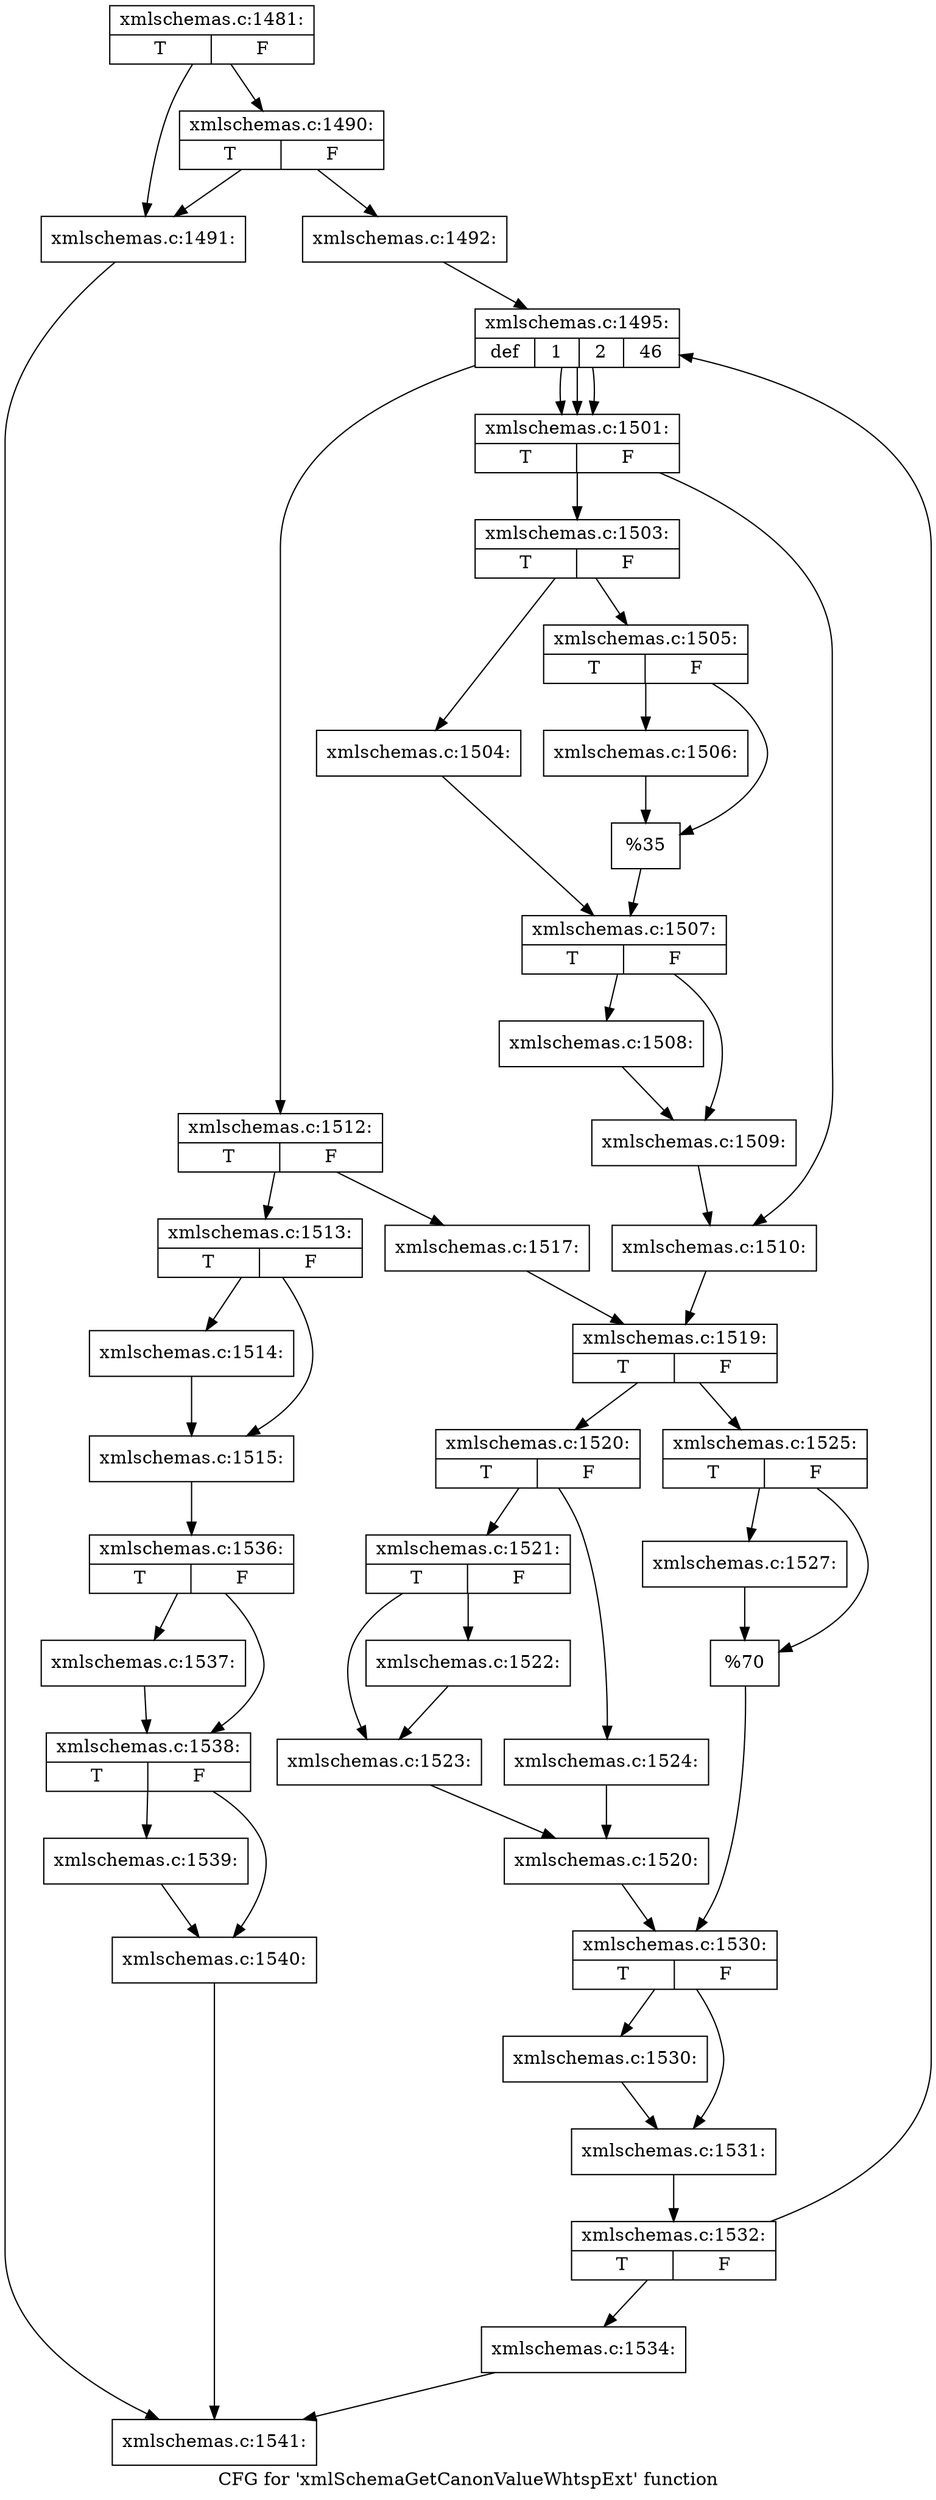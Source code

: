 digraph "CFG for 'xmlSchemaGetCanonValueWhtspExt' function" {
	label="CFG for 'xmlSchemaGetCanonValueWhtspExt' function";

	Node0x5440e80 [shape=record,label="{xmlschemas.c:1481:|{<s0>T|<s1>F}}"];
	Node0x5440e80 -> Node0x544aba0;
	Node0x5440e80 -> Node0x544ac40;
	Node0x544ac40 [shape=record,label="{xmlschemas.c:1490:|{<s0>T|<s1>F}}"];
	Node0x544ac40 -> Node0x544aba0;
	Node0x544ac40 -> Node0x544abf0;
	Node0x544aba0 [shape=record,label="{xmlschemas.c:1491:}"];
	Node0x544aba0 -> Node0x5449420;
	Node0x544abf0 [shape=record,label="{xmlschemas.c:1492:}"];
	Node0x544abf0 -> Node0x544b8d0;
	Node0x544b8d0 [shape=record,label="{xmlschemas.c:1495:|{<s0>def|<s1>1|<s2>2|<s3>46}}"];
	Node0x544b8d0 -> Node0x544beb0;
	Node0x544b8d0 -> Node0x544c1f0;
	Node0x544b8d0 -> Node0x544c1f0;
	Node0x544b8d0 -> Node0x544c1f0;
	Node0x544c1f0 [shape=record,label="{xmlschemas.c:1501:|{<s0>T|<s1>F}}"];
	Node0x544c1f0 -> Node0x544c510;
	Node0x544c1f0 -> Node0x544c560;
	Node0x544c510 [shape=record,label="{xmlschemas.c:1503:|{<s0>T|<s1>F}}"];
	Node0x544c510 -> Node0x544c920;
	Node0x544c510 -> Node0x544c9c0;
	Node0x544c920 [shape=record,label="{xmlschemas.c:1504:}"];
	Node0x544c920 -> Node0x544c970;
	Node0x544c9c0 [shape=record,label="{xmlschemas.c:1505:|{<s0>T|<s1>F}}"];
	Node0x544c9c0 -> Node0x544cee0;
	Node0x544c9c0 -> Node0x544cf30;
	Node0x544cee0 [shape=record,label="{xmlschemas.c:1506:}"];
	Node0x544cee0 -> Node0x544cf30;
	Node0x544cf30 [shape=record,label="{%35}"];
	Node0x544cf30 -> Node0x544c970;
	Node0x544c970 [shape=record,label="{xmlschemas.c:1507:|{<s0>T|<s1>F}}"];
	Node0x544c970 -> Node0x544d570;
	Node0x544c970 -> Node0x544d5c0;
	Node0x544d570 [shape=record,label="{xmlschemas.c:1508:}"];
	Node0x544d570 -> Node0x544d5c0;
	Node0x544d5c0 [shape=record,label="{xmlschemas.c:1509:}"];
	Node0x544d5c0 -> Node0x544c560;
	Node0x544c560 [shape=record,label="{xmlschemas.c:1510:}"];
	Node0x544c560 -> Node0x544bdd0;
	Node0x544beb0 [shape=record,label="{xmlschemas.c:1512:|{<s0>T|<s1>F}}"];
	Node0x544beb0 -> Node0x544dc30;
	Node0x544beb0 -> Node0x544dc80;
	Node0x544dc30 [shape=record,label="{xmlschemas.c:1513:|{<s0>T|<s1>F}}"];
	Node0x544dc30 -> Node0x544e5d0;
	Node0x544dc30 -> Node0x544e900;
	Node0x544e5d0 [shape=record,label="{xmlschemas.c:1514:}"];
	Node0x544e5d0 -> Node0x544e900;
	Node0x544e900 [shape=record,label="{xmlschemas.c:1515:}"];
	Node0x544e900 -> Node0x544e090;
	Node0x544dc80 [shape=record,label="{xmlschemas.c:1517:}"];
	Node0x544dc80 -> Node0x544bdd0;
	Node0x544bdd0 [shape=record,label="{xmlschemas.c:1519:|{<s0>T|<s1>F}}"];
	Node0x544bdd0 -> Node0x544df20;
	Node0x544bdd0 -> Node0x544e4f0;
	Node0x544df20 [shape=record,label="{xmlschemas.c:1520:|{<s0>T|<s1>F}}"];
	Node0x544df20 -> Node0x544f910;
	Node0x544df20 -> Node0x544f9b0;
	Node0x544f910 [shape=record,label="{xmlschemas.c:1521:|{<s0>T|<s1>F}}"];
	Node0x544f910 -> Node0x544fd60;
	Node0x544f910 -> Node0x544fd10;
	Node0x544fd10 [shape=record,label="{xmlschemas.c:1522:}"];
	Node0x544fd10 -> Node0x544fd60;
	Node0x544fd60 [shape=record,label="{xmlschemas.c:1523:}"];
	Node0x544fd60 -> Node0x544f960;
	Node0x544f9b0 [shape=record,label="{xmlschemas.c:1524:}"];
	Node0x544f9b0 -> Node0x544f960;
	Node0x544f960 [shape=record,label="{xmlschemas.c:1520:}"];
	Node0x544f960 -> Node0x544e4a0;
	Node0x544e4f0 [shape=record,label="{xmlschemas.c:1525:|{<s0>T|<s1>F}}"];
	Node0x544e4f0 -> Node0x5450720;
	Node0x544e4f0 -> Node0x5450770;
	Node0x5450720 [shape=record,label="{xmlschemas.c:1527:}"];
	Node0x5450720 -> Node0x5450770;
	Node0x5450770 [shape=record,label="{%70}"];
	Node0x5450770 -> Node0x544e4a0;
	Node0x544e4a0 [shape=record,label="{xmlschemas.c:1530:|{<s0>T|<s1>F}}"];
	Node0x544e4a0 -> Node0x54515a0;
	Node0x544e4a0 -> Node0x54515f0;
	Node0x54515a0 [shape=record,label="{xmlschemas.c:1530:}"];
	Node0x54515a0 -> Node0x54515f0;
	Node0x54515f0 [shape=record,label="{xmlschemas.c:1531:}"];
	Node0x54515f0 -> Node0x544b880;
	Node0x544b880 [shape=record,label="{xmlschemas.c:1532:|{<s0>T|<s1>F}}"];
	Node0x544b880 -> Node0x544b8d0;
	Node0x544b880 -> Node0x544b830;
	Node0x544b830 [shape=record,label="{xmlschemas.c:1534:}"];
	Node0x544b830 -> Node0x5449420;
	Node0x544e090 [shape=record,label="{xmlschemas.c:1536:|{<s0>T|<s1>F}}"];
	Node0x544e090 -> Node0x5452180;
	Node0x544e090 -> Node0x54521d0;
	Node0x5452180 [shape=record,label="{xmlschemas.c:1537:}"];
	Node0x5452180 -> Node0x54521d0;
	Node0x54521d0 [shape=record,label="{xmlschemas.c:1538:|{<s0>T|<s1>F}}"];
	Node0x54521d0 -> Node0x5452900;
	Node0x54521d0 -> Node0x5452950;
	Node0x5452900 [shape=record,label="{xmlschemas.c:1539:}"];
	Node0x5452900 -> Node0x5452950;
	Node0x5452950 [shape=record,label="{xmlschemas.c:1540:}"];
	Node0x5452950 -> Node0x5449420;
	Node0x5449420 [shape=record,label="{xmlschemas.c:1541:}"];
}
